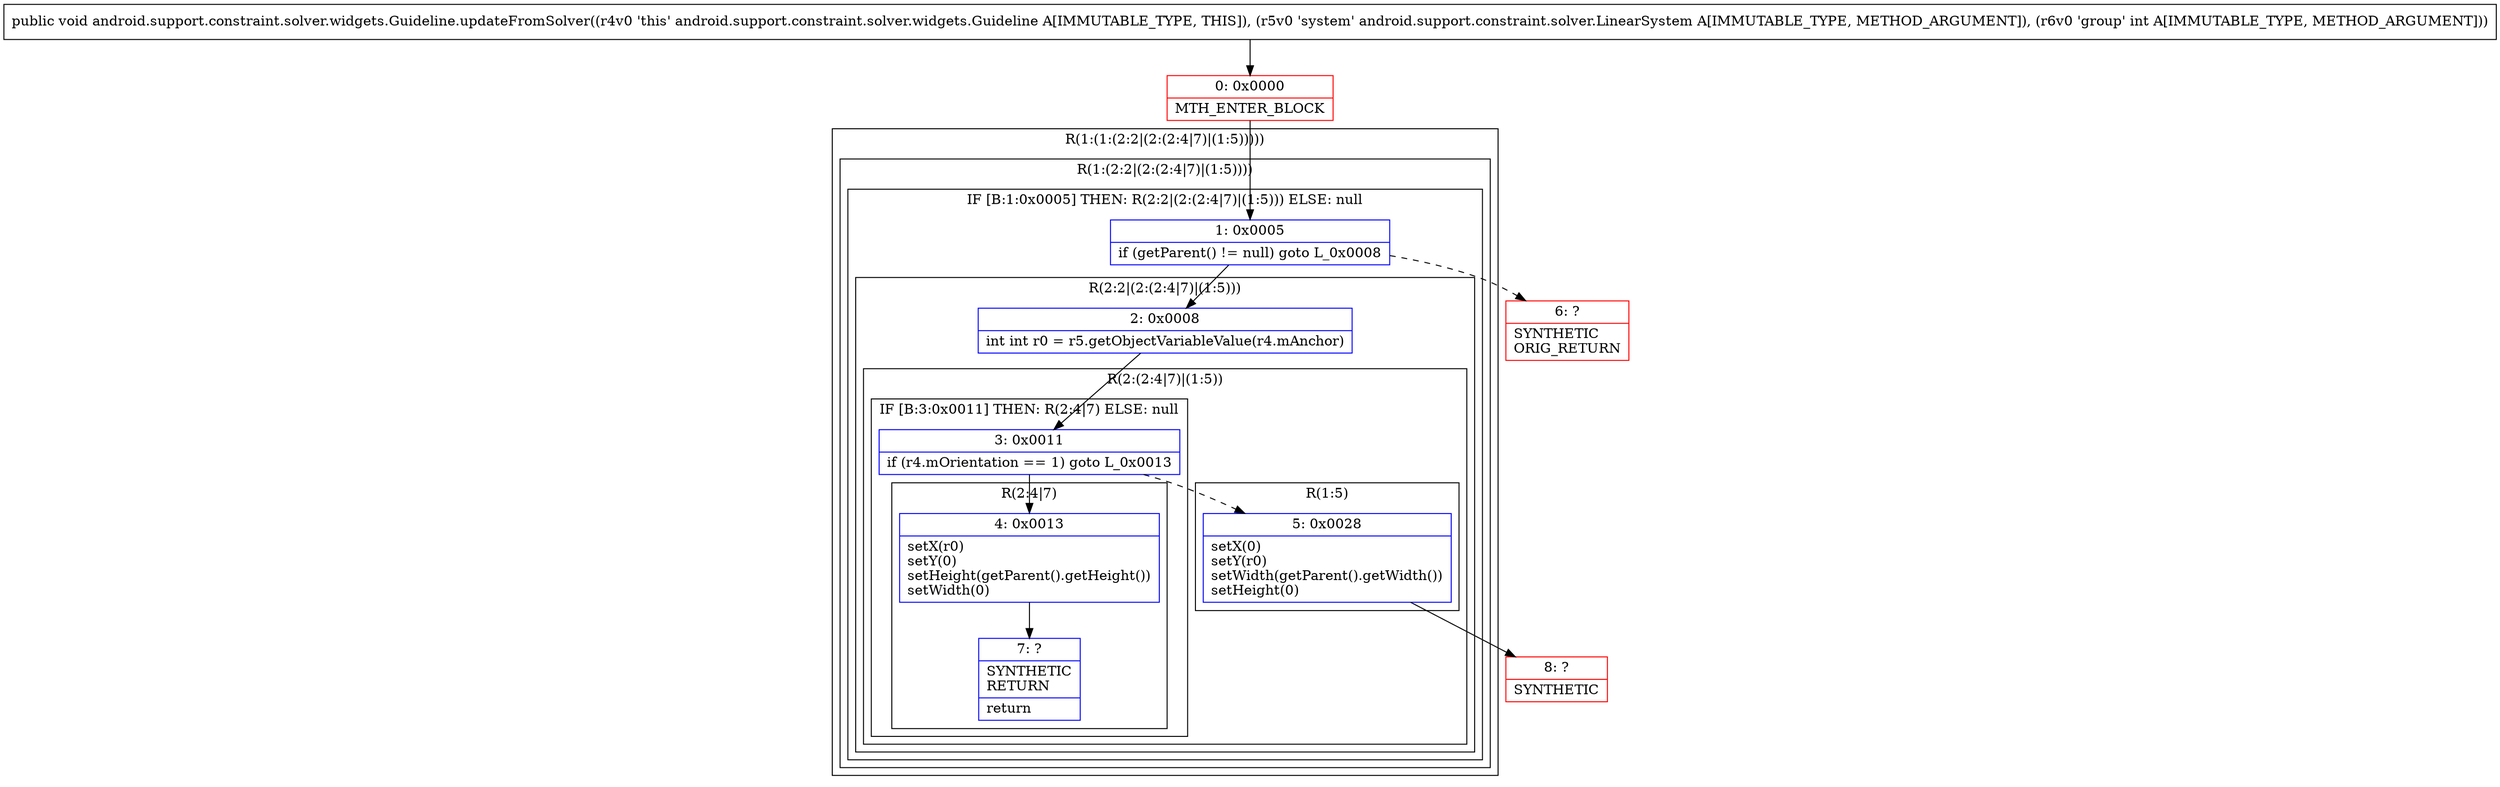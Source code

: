 digraph "CFG forandroid.support.constraint.solver.widgets.Guideline.updateFromSolver(Landroid\/support\/constraint\/solver\/LinearSystem;I)V" {
subgraph cluster_Region_1584646739 {
label = "R(1:(1:(2:2|(2:(2:4|7)|(1:5)))))";
node [shape=record,color=blue];
subgraph cluster_Region_188335460 {
label = "R(1:(2:2|(2:(2:4|7)|(1:5))))";
node [shape=record,color=blue];
subgraph cluster_IfRegion_1414899525 {
label = "IF [B:1:0x0005] THEN: R(2:2|(2:(2:4|7)|(1:5))) ELSE: null";
node [shape=record,color=blue];
Node_1 [shape=record,label="{1\:\ 0x0005|if (getParent() != null) goto L_0x0008\l}"];
subgraph cluster_Region_274381137 {
label = "R(2:2|(2:(2:4|7)|(1:5)))";
node [shape=record,color=blue];
Node_2 [shape=record,label="{2\:\ 0x0008|int int r0 = r5.getObjectVariableValue(r4.mAnchor)\l}"];
subgraph cluster_Region_1806513409 {
label = "R(2:(2:4|7)|(1:5))";
node [shape=record,color=blue];
subgraph cluster_IfRegion_734813045 {
label = "IF [B:3:0x0011] THEN: R(2:4|7) ELSE: null";
node [shape=record,color=blue];
Node_3 [shape=record,label="{3\:\ 0x0011|if (r4.mOrientation == 1) goto L_0x0013\l}"];
subgraph cluster_Region_1363144687 {
label = "R(2:4|7)";
node [shape=record,color=blue];
Node_4 [shape=record,label="{4\:\ 0x0013|setX(r0)\lsetY(0)\lsetHeight(getParent().getHeight())\lsetWidth(0)\l}"];
Node_7 [shape=record,label="{7\:\ ?|SYNTHETIC\lRETURN\l|return\l}"];
}
}
subgraph cluster_Region_42688550 {
label = "R(1:5)";
node [shape=record,color=blue];
Node_5 [shape=record,label="{5\:\ 0x0028|setX(0)\lsetY(r0)\lsetWidth(getParent().getWidth())\lsetHeight(0)\l}"];
}
}
}
}
}
}
Node_0 [shape=record,color=red,label="{0\:\ 0x0000|MTH_ENTER_BLOCK\l}"];
Node_6 [shape=record,color=red,label="{6\:\ ?|SYNTHETIC\lORIG_RETURN\l}"];
Node_8 [shape=record,color=red,label="{8\:\ ?|SYNTHETIC\l}"];
MethodNode[shape=record,label="{public void android.support.constraint.solver.widgets.Guideline.updateFromSolver((r4v0 'this' android.support.constraint.solver.widgets.Guideline A[IMMUTABLE_TYPE, THIS]), (r5v0 'system' android.support.constraint.solver.LinearSystem A[IMMUTABLE_TYPE, METHOD_ARGUMENT]), (r6v0 'group' int A[IMMUTABLE_TYPE, METHOD_ARGUMENT])) }"];
MethodNode -> Node_0;
Node_1 -> Node_2;
Node_1 -> Node_6[style=dashed];
Node_2 -> Node_3;
Node_3 -> Node_4;
Node_3 -> Node_5[style=dashed];
Node_4 -> Node_7;
Node_5 -> Node_8;
Node_0 -> Node_1;
}

